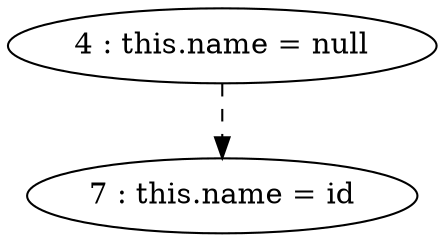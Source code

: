 digraph G {
"4 : this.name = null"
"4 : this.name = null" -> "7 : this.name = id" [style=dashed]
"7 : this.name = id"
}